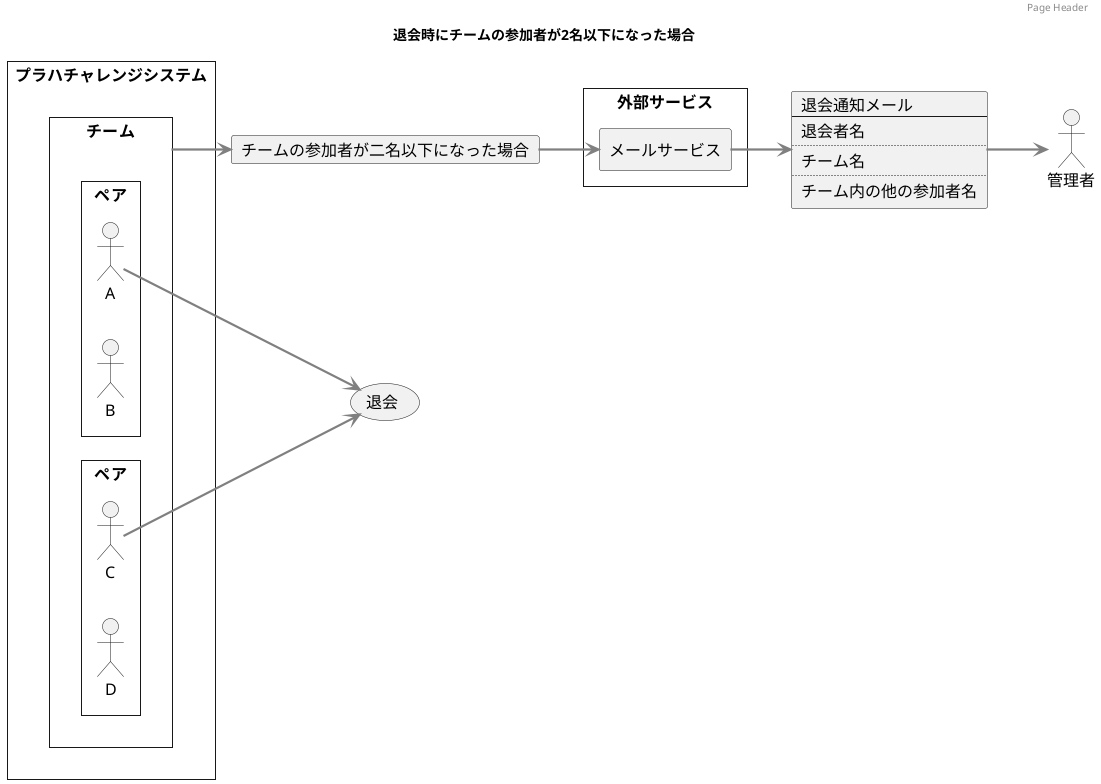 @startuml Domain Model
skinparam style strictuml
skinparam DefaultFontName Arial
skinparam DefaultFontSize 16
skinparam DefaultFontStyle bold
skinparam ArrowThickness 2.2
skinparam ArrowColor #gray
hide empty members

header Page Header

title 退会時にチームの参加者が2名以下になった場合


actor "管理者" as admin

left to right direction
  usecase "退会" as Withdrawal

rectangle プラハチャレンジシステム as PCS {
    rectangle チーム as team {
      rectangle ペア as pair1 {
        :A: as A
        :B: as B
      }
      rectangle ペア as pair2 {
        :C: as C
        :D: as D
      }
    }
} 

rectangle 外部サービス  {
    rectangle メールサービス as mailService {
      
    }
}

card mail [
  退会通知メール
  ----
  退会者名
  ....
  チーム名
  ....
  チーム内の他の参加者名
]

card card [
  チームの参加者が二名以下になった場合
]


team --> card
card --> mailService
mailService --> mail
mail --> admin

A --> Withdrawal
C --> Withdrawal



@enduml